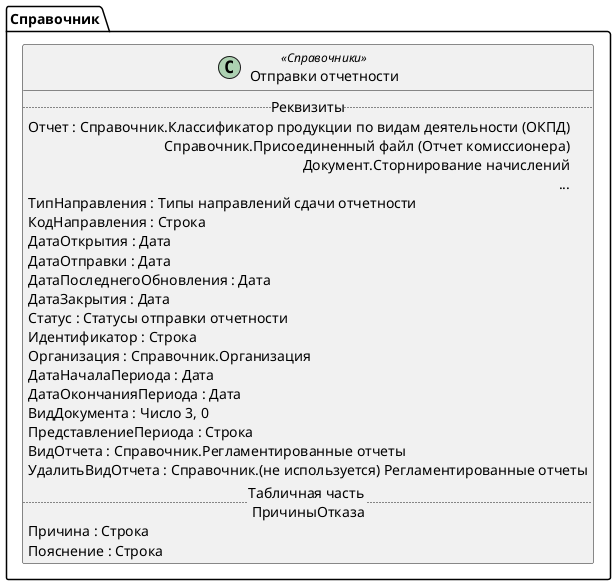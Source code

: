 ﻿@startuml ОтправкиОтчетности
'!include templates.wsd
'..\include templates.wsd
class Справочник.ОтправкиОтчетности as "Отправки отчетности" <<Справочники>>
{
..Реквизиты..
Отчет : Справочник.Классификатор продукции по видам деятельности (ОКПД)\rСправочник.Присоединенный файл (Отчет комиссионера)\rДокумент.Сторнирование начислений\r...
ТипНаправления : Типы направлений сдачи отчетности
КодНаправления : Строка
ДатаОткрытия : Дата
ДатаОтправки : Дата
ДатаПоследнегоОбновления : Дата
ДатаЗакрытия : Дата
Статус : Статусы отправки отчетности
Идентификатор : Строка
Организация : Справочник.Организация
ДатаНачалаПериода : Дата
ДатаОкончанияПериода : Дата
ВидДокумента : Число 3, 0
ПредставлениеПериода : Строка
ВидОтчета : Справочник.Регламентированные отчеты
УдалитьВидОтчета : Справочник.(не используется) Регламентированные отчеты
..Табличная часть \n ПричиныОтказа..
Причина : Строка
Пояснение : Строка
}
@enduml
